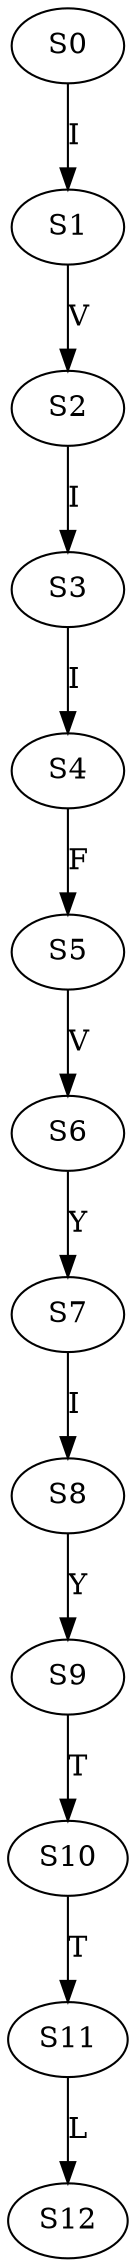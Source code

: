 strict digraph  {
	S0 -> S1 [ label = I ];
	S1 -> S2 [ label = V ];
	S2 -> S3 [ label = I ];
	S3 -> S4 [ label = I ];
	S4 -> S5 [ label = F ];
	S5 -> S6 [ label = V ];
	S6 -> S7 [ label = Y ];
	S7 -> S8 [ label = I ];
	S8 -> S9 [ label = Y ];
	S9 -> S10 [ label = T ];
	S10 -> S11 [ label = T ];
	S11 -> S12 [ label = L ];
}
